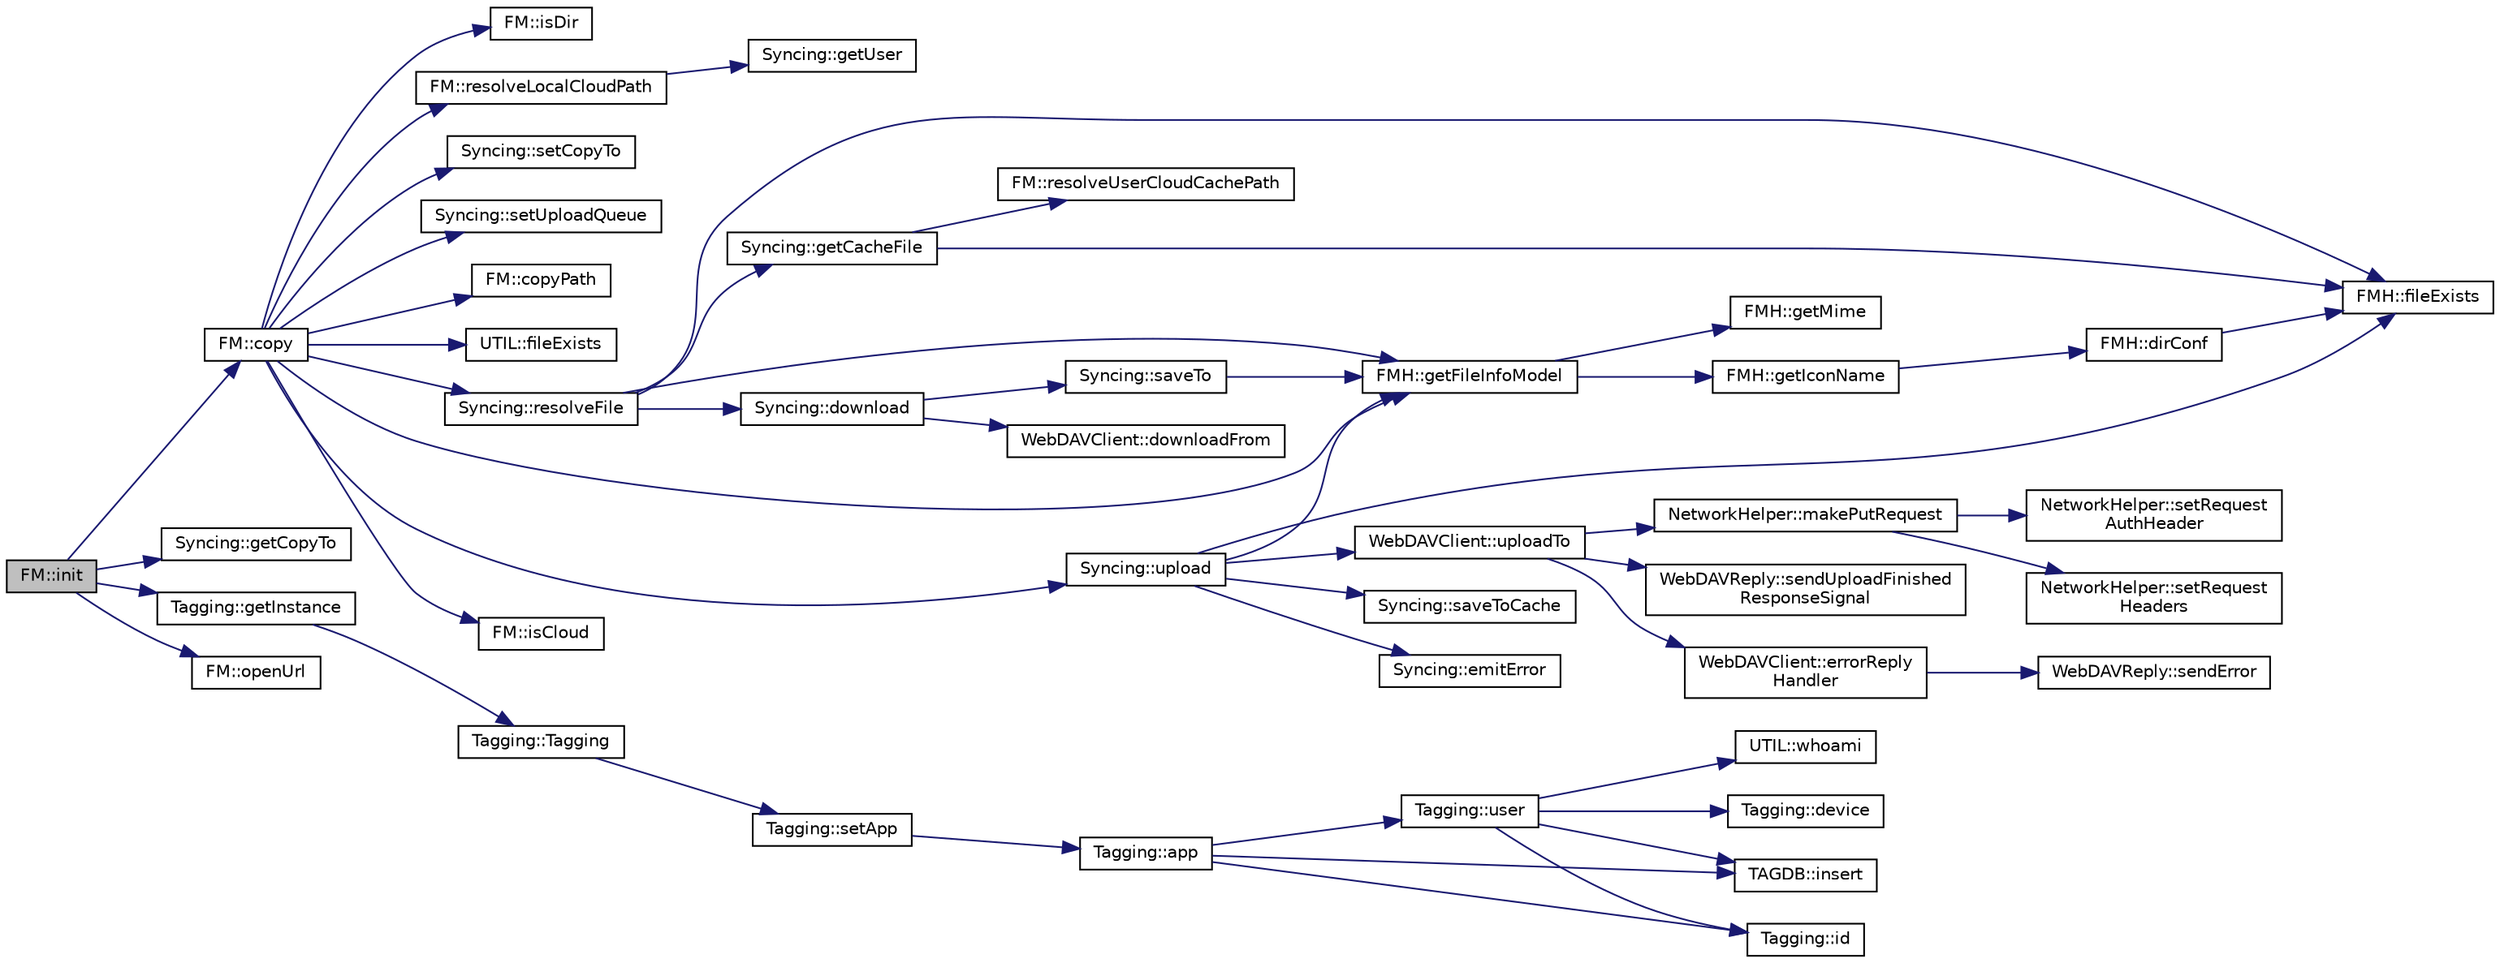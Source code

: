 digraph "FM::init"
{
 // INTERACTIVE_SVG=YES
 // LATEX_PDF_SIZE
  edge [fontname="Helvetica",fontsize="10",labelfontname="Helvetica",labelfontsize="10"];
  node [fontname="Helvetica",fontsize="10",shape=record];
  rankdir="LR";
  Node337 [label="FM::init",height=0.2,width=0.4,color="black", fillcolor="grey75", style="filled", fontcolor="black",tooltip=" "];
  Node337 -> Node338 [color="midnightblue",fontsize="10",style="solid",fontname="Helvetica"];
  Node338 [label="FM::copy",height=0.2,width=0.4,color="black", fillcolor="white", style="filled",URL="$class_f_m.html#ae8d94b51a8940f8a426ff0868f769f28",tooltip=" "];
  Node338 -> Node339 [color="midnightblue",fontsize="10",style="solid",fontname="Helvetica"];
  Node339 [label="FM::copyPath",height=0.2,width=0.4,color="black", fillcolor="white", style="filled",URL="$class_f_m.html#a528d8e89c55450be24438351994682e3",tooltip=" "];
  Node338 -> Node340 [color="midnightblue",fontsize="10",style="solid",fontname="Helvetica"];
  Node340 [label="UTIL::fileExists",height=0.2,width=0.4,color="black", fillcolor="white", style="filled",URL="$namespace_u_t_i_l.html#ac943f29fc308bd3396df8849df657ab6",tooltip=" "];
  Node338 -> Node341 [color="midnightblue",fontsize="10",style="solid",fontname="Helvetica"];
  Node341 [label="FMH::getFileInfoModel",height=0.2,width=0.4,color="black", fillcolor="white", style="filled",URL="$namespace_f_m_h.html#ac748bdab6e71b54b5817eee0ab5f63ed",tooltip=" "];
  Node341 -> Node342 [color="midnightblue",fontsize="10",style="solid",fontname="Helvetica"];
  Node342 [label="FMH::getMime",height=0.2,width=0.4,color="black", fillcolor="white", style="filled",URL="$namespace_f_m_h.html#ae5ec7c16319a70d5e440e697c1f77302",tooltip=" "];
  Node341 -> Node343 [color="midnightblue",fontsize="10",style="solid",fontname="Helvetica"];
  Node343 [label="FMH::getIconName",height=0.2,width=0.4,color="black", fillcolor="white", style="filled",URL="$namespace_f_m_h.html#ab081b4a8e2faedbe025f94fa44113bac",tooltip=" "];
  Node343 -> Node344 [color="midnightblue",fontsize="10",style="solid",fontname="Helvetica"];
  Node344 [label="FMH::dirConf",height=0.2,width=0.4,color="black", fillcolor="white", style="filled",URL="$namespace_f_m_h.html#a1b405335d77e0369742dde8540bc7add",tooltip=" "];
  Node344 -> Node345 [color="midnightblue",fontsize="10",style="solid",fontname="Helvetica"];
  Node345 [label="FMH::fileExists",height=0.2,width=0.4,color="black", fillcolor="white", style="filled",URL="$namespace_f_m_h.html#a96fb85b0283389ba71e8a20daeab400f",tooltip=" "];
  Node338 -> Node346 [color="midnightblue",fontsize="10",style="solid",fontname="Helvetica"];
  Node346 [label="FM::isCloud",height=0.2,width=0.4,color="black", fillcolor="white", style="filled",URL="$class_f_m.html#aa6f8d40161e42e11b88a1cd8c7dafb97",tooltip=" "];
  Node338 -> Node347 [color="midnightblue",fontsize="10",style="solid",fontname="Helvetica"];
  Node347 [label="FM::isDir",height=0.2,width=0.4,color="black", fillcolor="white", style="filled",URL="$class_f_m.html#a8d97fbe1844512d305cf49631e242502",tooltip=" "];
  Node338 -> Node348 [color="midnightblue",fontsize="10",style="solid",fontname="Helvetica"];
  Node348 [label="Syncing::resolveFile",height=0.2,width=0.4,color="black", fillcolor="white", style="filled",URL="$class_syncing.html#af94159401c69e757e0e6f944a97153a8",tooltip=" "];
  Node348 -> Node349 [color="midnightblue",fontsize="10",style="solid",fontname="Helvetica"];
  Node349 [label="Syncing::getCacheFile",height=0.2,width=0.4,color="black", fillcolor="white", style="filled",URL="$class_syncing.html#a1a6ee2e16630d4474846dd8f50ed87d7",tooltip=" "];
  Node349 -> Node350 [color="midnightblue",fontsize="10",style="solid",fontname="Helvetica"];
  Node350 [label="FM::resolveUserCloudCachePath",height=0.2,width=0.4,color="black", fillcolor="white", style="filled",URL="$class_f_m.html#acae92041969d1a3bd16e149827623bcc",tooltip=" "];
  Node349 -> Node345 [color="midnightblue",fontsize="10",style="solid",fontname="Helvetica"];
  Node348 -> Node345 [color="midnightblue",fontsize="10",style="solid",fontname="Helvetica"];
  Node348 -> Node341 [color="midnightblue",fontsize="10",style="solid",fontname="Helvetica"];
  Node348 -> Node351 [color="midnightblue",fontsize="10",style="solid",fontname="Helvetica"];
  Node351 [label="Syncing::download",height=0.2,width=0.4,color="black", fillcolor="white", style="filled",URL="$class_syncing.html#af5390b477d45fcb310b32c3630e94518",tooltip=" "];
  Node351 -> Node352 [color="midnightblue",fontsize="10",style="solid",fontname="Helvetica"];
  Node352 [label="WebDAVClient::downloadFrom",height=0.2,width=0.4,color="black", fillcolor="white", style="filled",URL="$class_web_d_a_v_client.html#a1a8db9a6a138f95a1b8b68099fefc8b8",tooltip=" "];
  Node351 -> Node353 [color="midnightblue",fontsize="10",style="solid",fontname="Helvetica"];
  Node353 [label="Syncing::saveTo",height=0.2,width=0.4,color="black", fillcolor="white", style="filled",URL="$class_syncing.html#a6895a00ea0d4b07e52edb32fcd78a7ad",tooltip=" "];
  Node353 -> Node341 [color="midnightblue",fontsize="10",style="solid",fontname="Helvetica"];
  Node338 -> Node354 [color="midnightblue",fontsize="10",style="solid",fontname="Helvetica"];
  Node354 [label="FM::resolveLocalCloudPath",height=0.2,width=0.4,color="black", fillcolor="white", style="filled",URL="$class_f_m.html#a627c9613609b315501f8a3e627354fda",tooltip=" "];
  Node354 -> Node355 [color="midnightblue",fontsize="10",style="solid",fontname="Helvetica"];
  Node355 [label="Syncing::getUser",height=0.2,width=0.4,color="black", fillcolor="white", style="filled",URL="$class_syncing.html#aa41faa9bcfa5530956db744e1d6cc3c2",tooltip=" "];
  Node338 -> Node356 [color="midnightblue",fontsize="10",style="solid",fontname="Helvetica"];
  Node356 [label="Syncing::setCopyTo",height=0.2,width=0.4,color="black", fillcolor="white", style="filled",URL="$class_syncing.html#a09ba4fc439e6fce7c665707c2cc9d8da",tooltip=" "];
  Node338 -> Node357 [color="midnightblue",fontsize="10",style="solid",fontname="Helvetica"];
  Node357 [label="Syncing::setUploadQueue",height=0.2,width=0.4,color="black", fillcolor="white", style="filled",URL="$class_syncing.html#aed5ebd1b72f898073821060addde1017",tooltip=" "];
  Node338 -> Node358 [color="midnightblue",fontsize="10",style="solid",fontname="Helvetica"];
  Node358 [label="Syncing::upload",height=0.2,width=0.4,color="black", fillcolor="white", style="filled",URL="$class_syncing.html#a9faa666c33d7ea762b127eb03cb971d6",tooltip=" "];
  Node358 -> Node345 [color="midnightblue",fontsize="10",style="solid",fontname="Helvetica"];
  Node358 -> Node359 [color="midnightblue",fontsize="10",style="solid",fontname="Helvetica"];
  Node359 [label="WebDAVClient::uploadTo",height=0.2,width=0.4,color="black", fillcolor="white", style="filled",URL="$class_web_d_a_v_client.html#a168ca7ab3edc10ab4026f6bae9a43b96",tooltip=" "];
  Node359 -> Node360 [color="midnightblue",fontsize="10",style="solid",fontname="Helvetica"];
  Node360 [label="NetworkHelper::makePutRequest",height=0.2,width=0.4,color="black", fillcolor="white", style="filled",URL="$class_network_helper.html#a03b6ef15708fbcb872e77b5f098c620b",tooltip=" "];
  Node360 -> Node361 [color="midnightblue",fontsize="10",style="solid",fontname="Helvetica"];
  Node361 [label="NetworkHelper::setRequest\lAuthHeader",height=0.2,width=0.4,color="black", fillcolor="white", style="filled",URL="$class_network_helper.html#a399431d07f53fe9d51de9cc8feb82870",tooltip=" "];
  Node360 -> Node362 [color="midnightblue",fontsize="10",style="solid",fontname="Helvetica"];
  Node362 [label="NetworkHelper::setRequest\lHeaders",height=0.2,width=0.4,color="black", fillcolor="white", style="filled",URL="$class_network_helper.html#acd2024e4fdc4c63c6b3d159f834a5b7d",tooltip=" "];
  Node359 -> Node363 [color="midnightblue",fontsize="10",style="solid",fontname="Helvetica"];
  Node363 [label="WebDAVReply::sendUploadFinished\lResponseSignal",height=0.2,width=0.4,color="black", fillcolor="white", style="filled",URL="$class_web_d_a_v_reply.html#aa5f3509ac95dcf84f0948f98726c1754",tooltip=" "];
  Node359 -> Node364 [color="midnightblue",fontsize="10",style="solid",fontname="Helvetica"];
  Node364 [label="WebDAVClient::errorReply\lHandler",height=0.2,width=0.4,color="black", fillcolor="white", style="filled",URL="$class_web_d_a_v_client.html#a7c55b87f2da54a454ccd736033586ae4",tooltip=" "];
  Node364 -> Node365 [color="midnightblue",fontsize="10",style="solid",fontname="Helvetica"];
  Node365 [label="WebDAVReply::sendError",height=0.2,width=0.4,color="black", fillcolor="white", style="filled",URL="$class_web_d_a_v_reply.html#af2e9887105f9555aeb6d74ca45995d7a",tooltip=" "];
  Node358 -> Node366 [color="midnightblue",fontsize="10",style="solid",fontname="Helvetica"];
  Node366 [label="Syncing::saveToCache",height=0.2,width=0.4,color="black", fillcolor="white", style="filled",URL="$class_syncing.html#a41081813c21c8b48f853641d0edc83e7",tooltip=" "];
  Node358 -> Node341 [color="midnightblue",fontsize="10",style="solid",fontname="Helvetica"];
  Node358 -> Node367 [color="midnightblue",fontsize="10",style="solid",fontname="Helvetica"];
  Node367 [label="Syncing::emitError",height=0.2,width=0.4,color="black", fillcolor="white", style="filled",URL="$class_syncing.html#a02d84a787aec374dbffa16931db397c1",tooltip=" "];
  Node337 -> Node368 [color="midnightblue",fontsize="10",style="solid",fontname="Helvetica"];
  Node368 [label="Syncing::getCopyTo",height=0.2,width=0.4,color="black", fillcolor="white", style="filled",URL="$class_syncing.html#a488d992005f5e429c11eef631271eabf",tooltip=" "];
  Node337 -> Node369 [color="midnightblue",fontsize="10",style="solid",fontname="Helvetica"];
  Node369 [label="Tagging::getInstance",height=0.2,width=0.4,color="black", fillcolor="white", style="filled",URL="$class_tagging.html#a7e834244f19d8e0873f728325a8a100a",tooltip=" "];
  Node369 -> Node370 [color="midnightblue",fontsize="10",style="solid",fontname="Helvetica"];
  Node370 [label="Tagging::Tagging",height=0.2,width=0.4,color="black", fillcolor="white", style="filled",URL="$class_tagging.html#afe9c4358af8707d5024dcfb40d67d438",tooltip=" "];
  Node370 -> Node371 [color="midnightblue",fontsize="10",style="solid",fontname="Helvetica"];
  Node371 [label="Tagging::setApp",height=0.2,width=0.4,color="black", fillcolor="white", style="filled",URL="$class_tagging.html#a8a55be08de02a70703ab5fae75de480b",tooltip=" "];
  Node371 -> Node372 [color="midnightblue",fontsize="10",style="solid",fontname="Helvetica"];
  Node372 [label="Tagging::app",height=0.2,width=0.4,color="black", fillcolor="white", style="filled",URL="$class_tagging.html#a2cde86115e636c337a11765f62daf776",tooltip=" "];
  Node372 -> Node373 [color="midnightblue",fontsize="10",style="solid",fontname="Helvetica"];
  Node373 [label="TAGDB::insert",height=0.2,width=0.4,color="black", fillcolor="white", style="filled",URL="$class_t_a_g_d_b.html#a9e576bf7931cc64359ea1380fec51f9f",tooltip=" "];
  Node372 -> Node374 [color="midnightblue",fontsize="10",style="solid",fontname="Helvetica"];
  Node374 [label="Tagging::user",height=0.2,width=0.4,color="black", fillcolor="white", style="filled",URL="$class_tagging.html#a1e2dc1231e33e88810cf1a72bd5da1c9",tooltip=" "];
  Node374 -> Node375 [color="midnightblue",fontsize="10",style="solid",fontname="Helvetica"];
  Node375 [label="Tagging::id",height=0.2,width=0.4,color="black", fillcolor="white", style="filled",URL="$class_tagging.html#a2b8eb93e771e3f7569420ce900d0e069",tooltip=" "];
  Node374 -> Node376 [color="midnightblue",fontsize="10",style="solid",fontname="Helvetica"];
  Node376 [label="UTIL::whoami",height=0.2,width=0.4,color="black", fillcolor="white", style="filled",URL="$namespace_u_t_i_l.html#a6de20774f0dc1be9358394ef3e687f75",tooltip=" "];
  Node374 -> Node377 [color="midnightblue",fontsize="10",style="solid",fontname="Helvetica"];
  Node377 [label="Tagging::device",height=0.2,width=0.4,color="black", fillcolor="white", style="filled",URL="$class_tagging.html#addbf3291cb31672392f65b643a92a920",tooltip=" "];
  Node374 -> Node373 [color="midnightblue",fontsize="10",style="solid",fontname="Helvetica"];
  Node372 -> Node375 [color="midnightblue",fontsize="10",style="solid",fontname="Helvetica"];
  Node337 -> Node378 [color="midnightblue",fontsize="10",style="solid",fontname="Helvetica"];
  Node378 [label="FM::openUrl",height=0.2,width=0.4,color="black", fillcolor="white", style="filled",URL="$class_f_m.html#ac5568c32ec755cf94247968851d78fd2",tooltip=" "];
}
